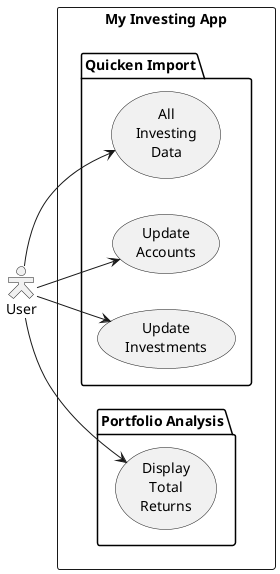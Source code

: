@startuml Use Cases
left to right direction
skinparam actorStyle Hollow

actor User as user

rectangle "My Investing App" {
  package "Quicken Import" {
    usecase QI1 as "All
      Investing
      Data" 
    usecase QI2 as "Update
      Accounts"
    usecase QI3 as "Update
      Investments"
  }
  package "Portfolio Analysis" {
    usecase PA1 as "Display
      Total
      Returns"
  }
}

user --> QI1
user --> QI2
user --> QI3
user --> PA1

@enduml